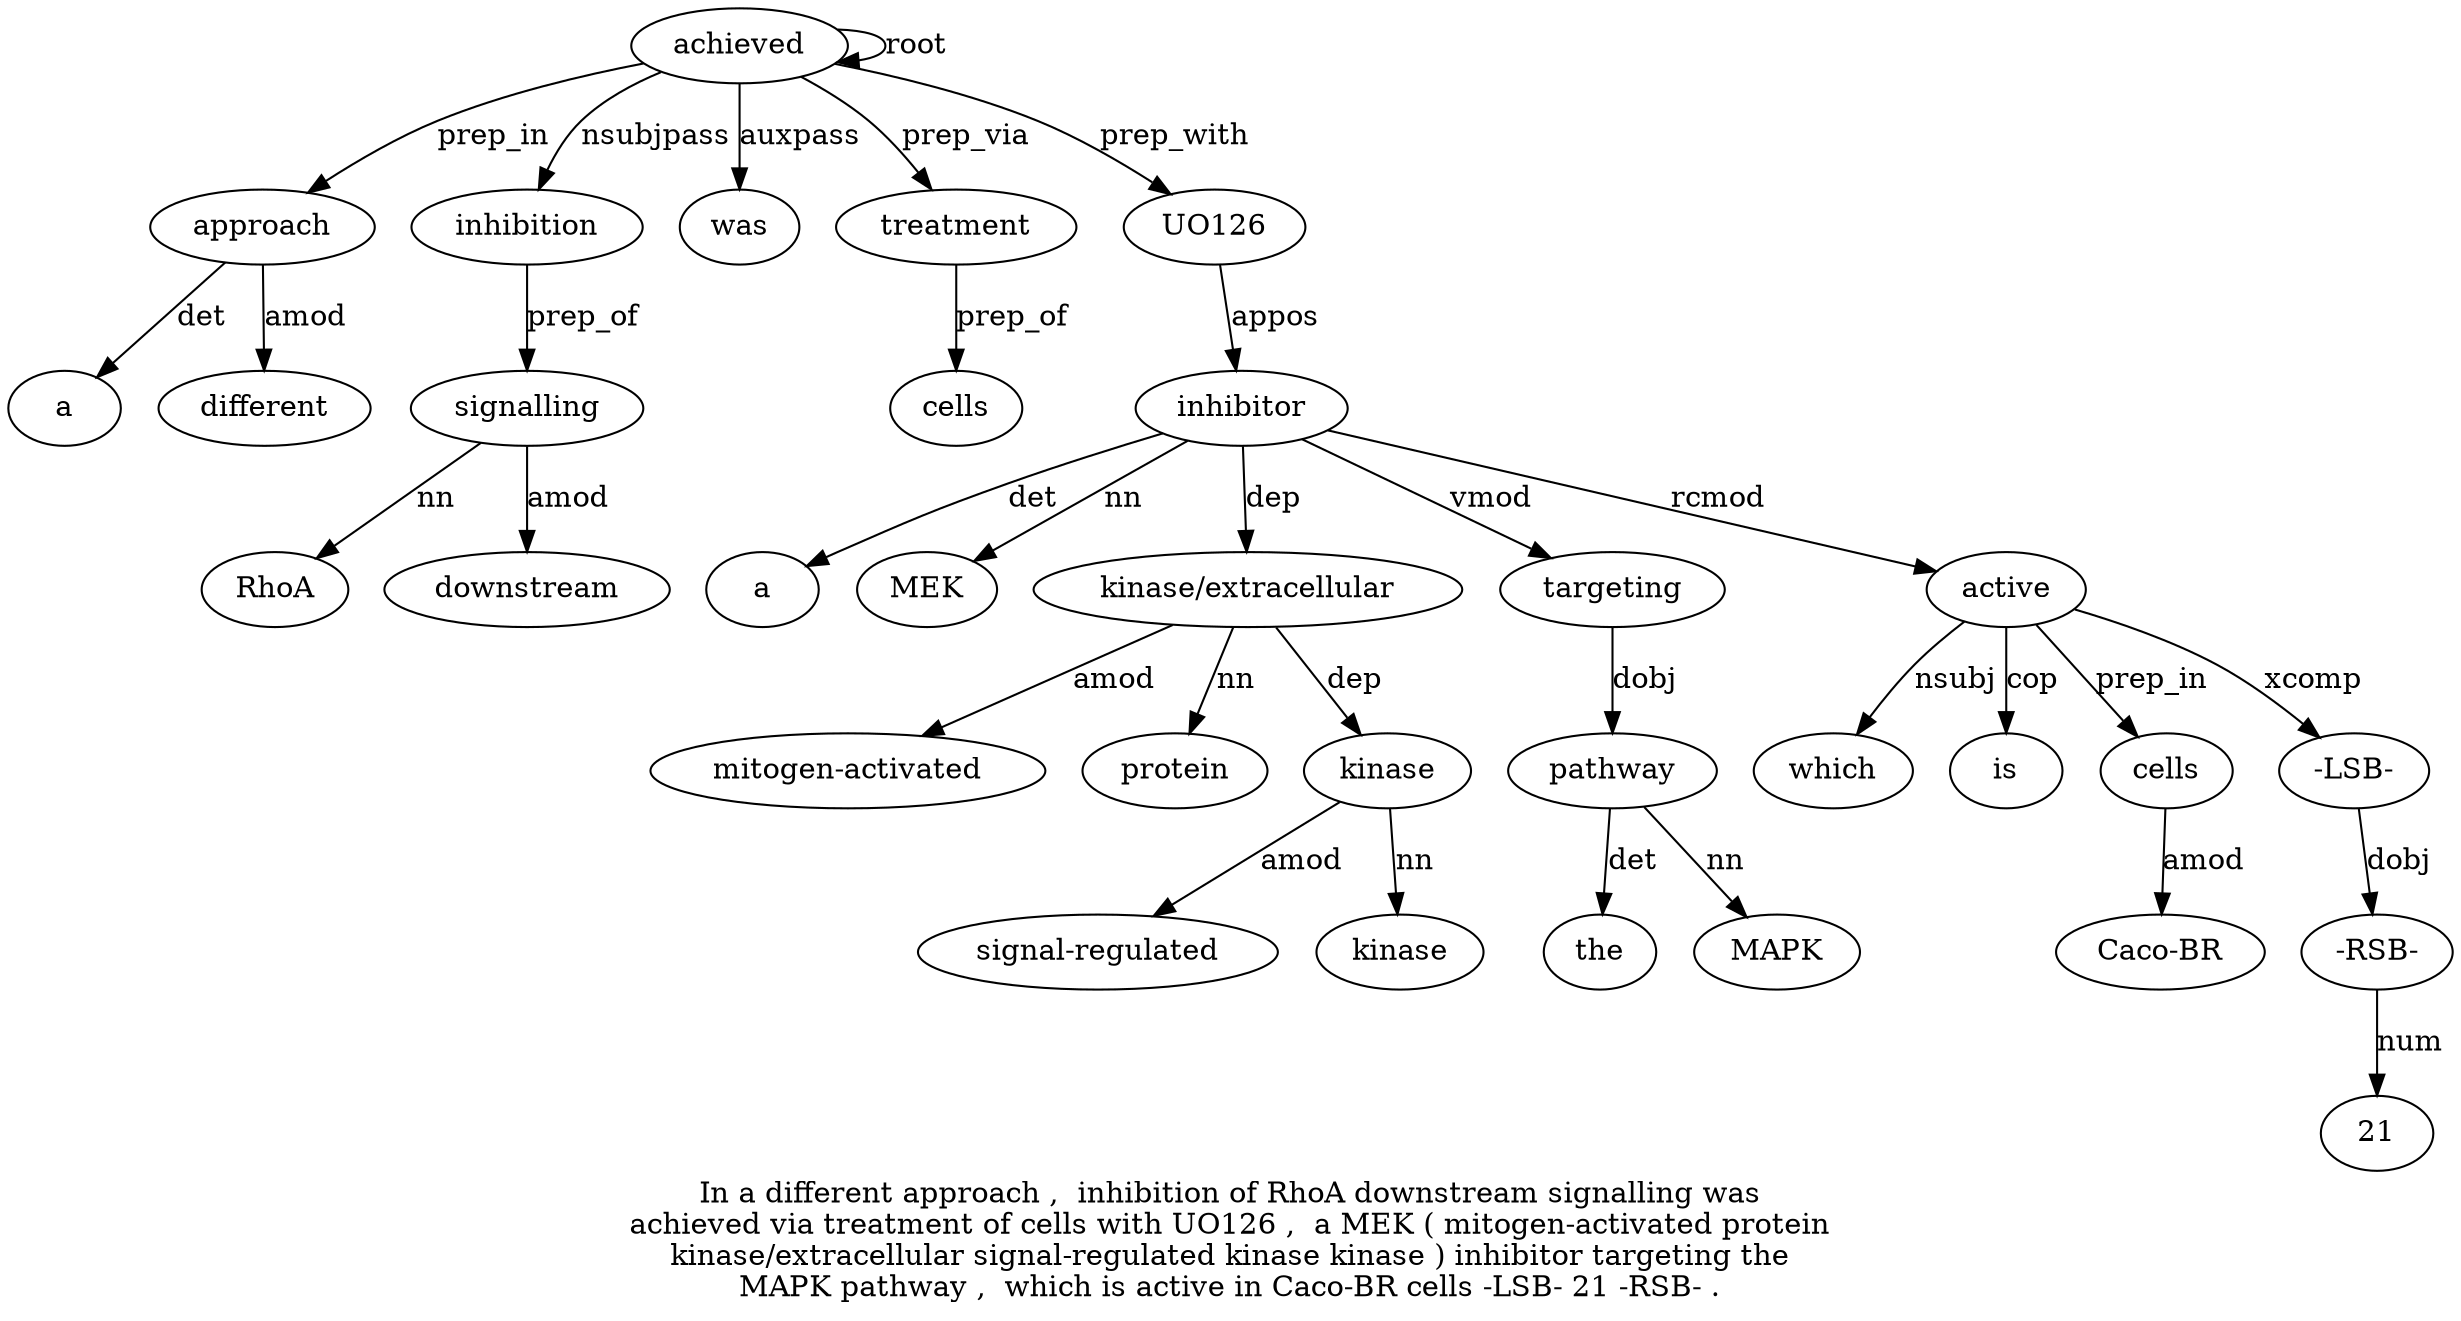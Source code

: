 digraph "In a different approach ,  inhibition of RhoA downstream signalling was achieved via treatment of cells with UO126 ,  a MEK ( mitogen-activated protein kinase/extracellular signal-regulated kinase kinase ) inhibitor targeting the MAPK pathway ,  which is active in Caco-BR cells -LSB- 21 -RSB- ." {
label="In a different approach ,  inhibition of RhoA downstream signalling was
achieved via treatment of cells with UO126 ,  a MEK ( mitogen-activated protein
kinase/extracellular signal-regulated kinase kinase ) inhibitor targeting the
MAPK pathway ,  which is active in Caco-BR cells -LSB- 21 -RSB- .";
approach4 [style=filled, fillcolor=white, label=approach];
a2 [style=filled, fillcolor=white, label=a];
approach4 -> a2  [label=det];
different3 [style=filled, fillcolor=white, label=different];
approach4 -> different3  [label=amod];
achieved12 [style=filled, fillcolor=white, label=achieved];
achieved12 -> approach4  [label=prep_in];
inhibition6 [style=filled, fillcolor=white, label=inhibition];
achieved12 -> inhibition6  [label=nsubjpass];
signalling10 [style=filled, fillcolor=white, label=signalling];
RhoA8 [style=filled, fillcolor=white, label=RhoA];
signalling10 -> RhoA8  [label=nn];
downstream9 [style=filled, fillcolor=white, label=downstream];
signalling10 -> downstream9  [label=amod];
inhibition6 -> signalling10  [label=prep_of];
was11 [style=filled, fillcolor=white, label=was];
achieved12 -> was11  [label=auxpass];
achieved12 -> achieved12  [label=root];
treatment14 [style=filled, fillcolor=white, label=treatment];
achieved12 -> treatment14  [label=prep_via];
cells16 [style=filled, fillcolor=white, label=cells];
treatment14 -> cells16  [label=prep_of];
UO12618 [style=filled, fillcolor=white, label=UO126];
achieved12 -> UO12618  [label=prep_with];
inhibitor30 [style=filled, fillcolor=white, label=inhibitor];
a20 [style=filled, fillcolor=white, label=a];
inhibitor30 -> a20  [label=det];
MEK21 [style=filled, fillcolor=white, label=MEK];
inhibitor30 -> MEK21  [label=nn];
"kinase/extracellular25" [style=filled, fillcolor=white, label="kinase/extracellular"];
"mitogen-activated23" [style=filled, fillcolor=white, label="mitogen-activated"];
"kinase/extracellular25" -> "mitogen-activated23"  [label=amod];
protein24 [style=filled, fillcolor=white, label=protein];
"kinase/extracellular25" -> protein24  [label=nn];
inhibitor30 -> "kinase/extracellular25"  [label=dep];
kinase28 [style=filled, fillcolor=white, label=kinase];
"signal-regulated26" [style=filled, fillcolor=white, label="signal-regulated"];
kinase28 -> "signal-regulated26"  [label=amod];
kinase27 [style=filled, fillcolor=white, label=kinase];
kinase28 -> kinase27  [label=nn];
"kinase/extracellular25" -> kinase28  [label=dep];
UO12618 -> inhibitor30  [label=appos];
targeting31 [style=filled, fillcolor=white, label=targeting];
inhibitor30 -> targeting31  [label=vmod];
pathway34 [style=filled, fillcolor=white, label=pathway];
the32 [style=filled, fillcolor=white, label=the];
pathway34 -> the32  [label=det];
MAPK33 [style=filled, fillcolor=white, label=MAPK];
pathway34 -> MAPK33  [label=nn];
targeting31 -> pathway34  [label=dobj];
active38 [style=filled, fillcolor=white, label=active];
which36 [style=filled, fillcolor=white, label=which];
active38 -> which36  [label=nsubj];
is37 [style=filled, fillcolor=white, label=is];
active38 -> is37  [label=cop];
inhibitor30 -> active38  [label=rcmod];
cells41 [style=filled, fillcolor=white, label=cells];
"Caco-BR40" [style=filled, fillcolor=white, label="Caco-BR"];
cells41 -> "Caco-BR40"  [label=amod];
active38 -> cells41  [label=prep_in];
"-LSB-42" [style=filled, fillcolor=white, label="-LSB-"];
active38 -> "-LSB-42"  [label=xcomp];
"-RSB-44" [style=filled, fillcolor=white, label="-RSB-"];
2143 [style=filled, fillcolor=white, label=21];
"-RSB-44" -> 2143  [label=num];
"-LSB-42" -> "-RSB-44"  [label=dobj];
}
